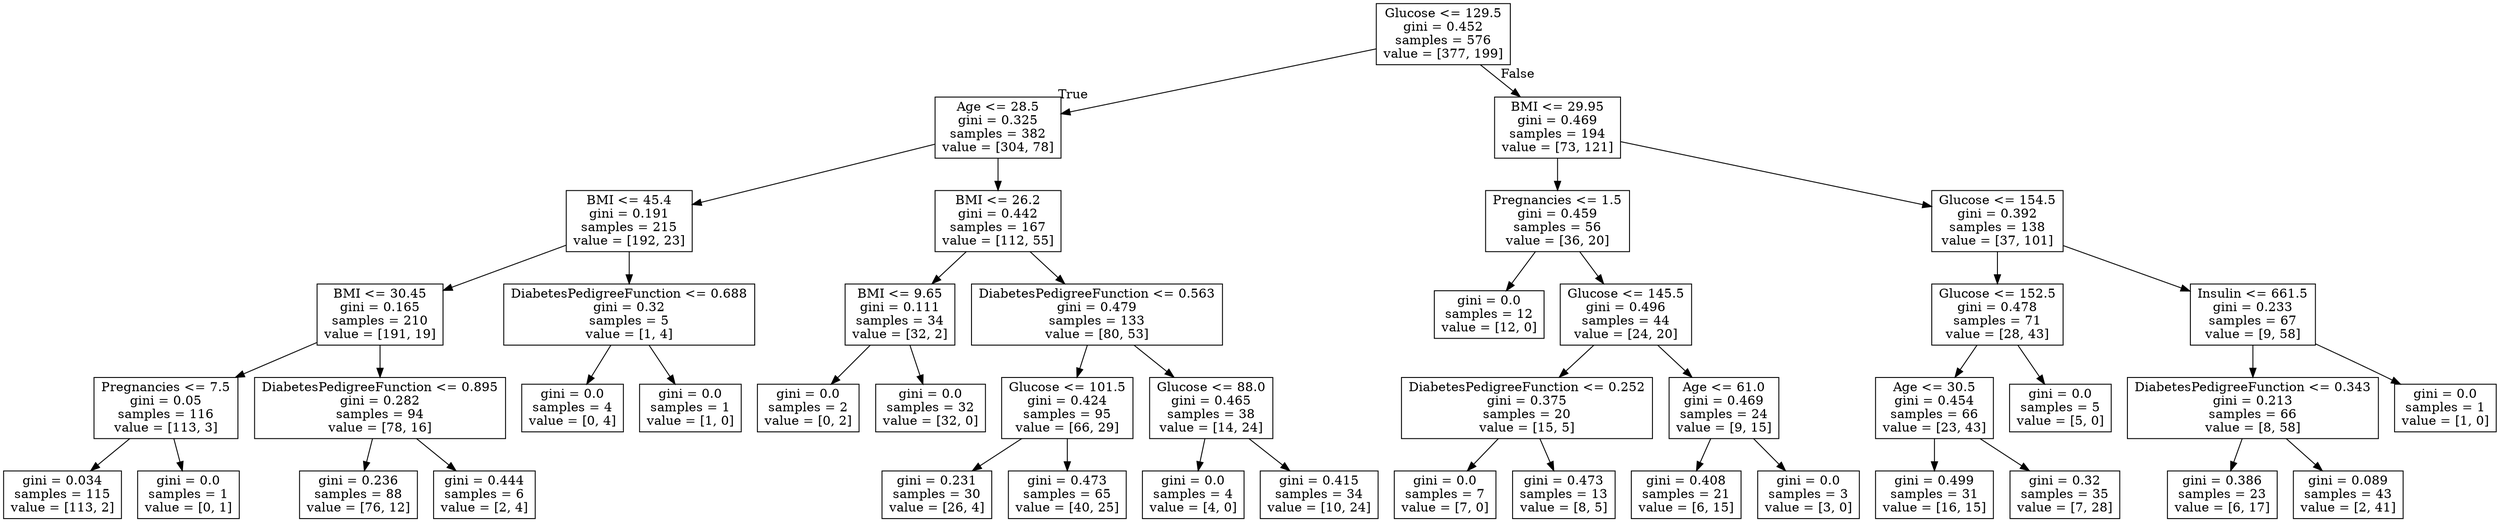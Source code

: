 digraph Tree {
node [shape=box] ;
0 [label="Glucose <= 129.5\ngini = 0.452\nsamples = 576\nvalue = [377, 199]"] ;
1 [label="Age <= 28.5\ngini = 0.325\nsamples = 382\nvalue = [304, 78]"] ;
0 -> 1 [labeldistance=2.5, labelangle=45, headlabel="True"] ;
2 [label="BMI <= 45.4\ngini = 0.191\nsamples = 215\nvalue = [192, 23]"] ;
1 -> 2 ;
3 [label="BMI <= 30.45\ngini = 0.165\nsamples = 210\nvalue = [191, 19]"] ;
2 -> 3 ;
4 [label="Pregnancies <= 7.5\ngini = 0.05\nsamples = 116\nvalue = [113, 3]"] ;
3 -> 4 ;
5 [label="gini = 0.034\nsamples = 115\nvalue = [113, 2]"] ;
4 -> 5 ;
6 [label="gini = 0.0\nsamples = 1\nvalue = [0, 1]"] ;
4 -> 6 ;
7 [label="DiabetesPedigreeFunction <= 0.895\ngini = 0.282\nsamples = 94\nvalue = [78, 16]"] ;
3 -> 7 ;
8 [label="gini = 0.236\nsamples = 88\nvalue = [76, 12]"] ;
7 -> 8 ;
9 [label="gini = 0.444\nsamples = 6\nvalue = [2, 4]"] ;
7 -> 9 ;
10 [label="DiabetesPedigreeFunction <= 0.688\ngini = 0.32\nsamples = 5\nvalue = [1, 4]"] ;
2 -> 10 ;
11 [label="gini = 0.0\nsamples = 4\nvalue = [0, 4]"] ;
10 -> 11 ;
12 [label="gini = 0.0\nsamples = 1\nvalue = [1, 0]"] ;
10 -> 12 ;
13 [label="BMI <= 26.2\ngini = 0.442\nsamples = 167\nvalue = [112, 55]"] ;
1 -> 13 ;
14 [label="BMI <= 9.65\ngini = 0.111\nsamples = 34\nvalue = [32, 2]"] ;
13 -> 14 ;
15 [label="gini = 0.0\nsamples = 2\nvalue = [0, 2]"] ;
14 -> 15 ;
16 [label="gini = 0.0\nsamples = 32\nvalue = [32, 0]"] ;
14 -> 16 ;
17 [label="DiabetesPedigreeFunction <= 0.563\ngini = 0.479\nsamples = 133\nvalue = [80, 53]"] ;
13 -> 17 ;
18 [label="Glucose <= 101.5\ngini = 0.424\nsamples = 95\nvalue = [66, 29]"] ;
17 -> 18 ;
19 [label="gini = 0.231\nsamples = 30\nvalue = [26, 4]"] ;
18 -> 19 ;
20 [label="gini = 0.473\nsamples = 65\nvalue = [40, 25]"] ;
18 -> 20 ;
21 [label="Glucose <= 88.0\ngini = 0.465\nsamples = 38\nvalue = [14, 24]"] ;
17 -> 21 ;
22 [label="gini = 0.0\nsamples = 4\nvalue = [4, 0]"] ;
21 -> 22 ;
23 [label="gini = 0.415\nsamples = 34\nvalue = [10, 24]"] ;
21 -> 23 ;
24 [label="BMI <= 29.95\ngini = 0.469\nsamples = 194\nvalue = [73, 121]"] ;
0 -> 24 [labeldistance=2.5, labelangle=-45, headlabel="False"] ;
25 [label="Pregnancies <= 1.5\ngini = 0.459\nsamples = 56\nvalue = [36, 20]"] ;
24 -> 25 ;
26 [label="gini = 0.0\nsamples = 12\nvalue = [12, 0]"] ;
25 -> 26 ;
27 [label="Glucose <= 145.5\ngini = 0.496\nsamples = 44\nvalue = [24, 20]"] ;
25 -> 27 ;
28 [label="DiabetesPedigreeFunction <= 0.252\ngini = 0.375\nsamples = 20\nvalue = [15, 5]"] ;
27 -> 28 ;
29 [label="gini = 0.0\nsamples = 7\nvalue = [7, 0]"] ;
28 -> 29 ;
30 [label="gini = 0.473\nsamples = 13\nvalue = [8, 5]"] ;
28 -> 30 ;
31 [label="Age <= 61.0\ngini = 0.469\nsamples = 24\nvalue = [9, 15]"] ;
27 -> 31 ;
32 [label="gini = 0.408\nsamples = 21\nvalue = [6, 15]"] ;
31 -> 32 ;
33 [label="gini = 0.0\nsamples = 3\nvalue = [3, 0]"] ;
31 -> 33 ;
34 [label="Glucose <= 154.5\ngini = 0.392\nsamples = 138\nvalue = [37, 101]"] ;
24 -> 34 ;
35 [label="Glucose <= 152.5\ngini = 0.478\nsamples = 71\nvalue = [28, 43]"] ;
34 -> 35 ;
36 [label="Age <= 30.5\ngini = 0.454\nsamples = 66\nvalue = [23, 43]"] ;
35 -> 36 ;
37 [label="gini = 0.499\nsamples = 31\nvalue = [16, 15]"] ;
36 -> 37 ;
38 [label="gini = 0.32\nsamples = 35\nvalue = [7, 28]"] ;
36 -> 38 ;
39 [label="gini = 0.0\nsamples = 5\nvalue = [5, 0]"] ;
35 -> 39 ;
40 [label="Insulin <= 661.5\ngini = 0.233\nsamples = 67\nvalue = [9, 58]"] ;
34 -> 40 ;
41 [label="DiabetesPedigreeFunction <= 0.343\ngini = 0.213\nsamples = 66\nvalue = [8, 58]"] ;
40 -> 41 ;
42 [label="gini = 0.386\nsamples = 23\nvalue = [6, 17]"] ;
41 -> 42 ;
43 [label="gini = 0.089\nsamples = 43\nvalue = [2, 41]"] ;
41 -> 43 ;
44 [label="gini = 0.0\nsamples = 1\nvalue = [1, 0]"] ;
40 -> 44 ;
}